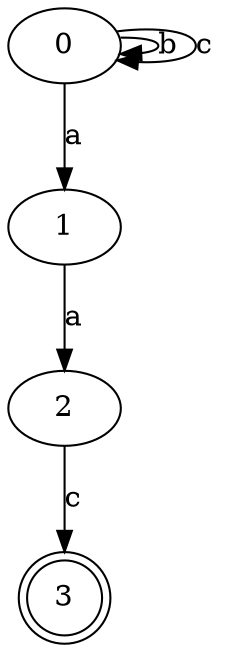 digraph {
	0
	1
	2
	3 [shape=doublecircle]
	0 -> 1 [label=a]
	0 -> 0 [label=b]
	0 -> 0 [label=c]
	1 -> 2 [label=a]
	2 -> 3 [label=c]
}
